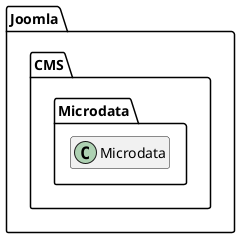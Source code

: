 @startuml
set namespaceSeparator \\
hide members
hide << alias >> circle

class Joomla\\CMS\\Microdata\\Microdata
@enduml
